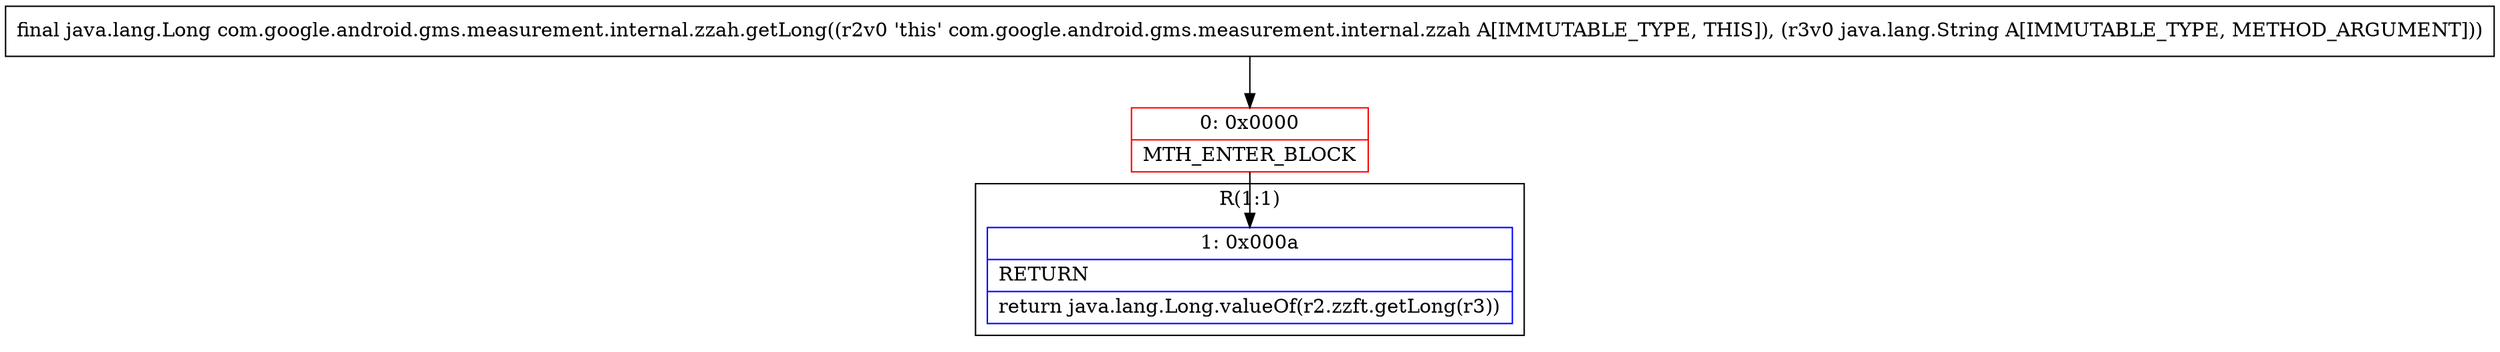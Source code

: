 digraph "CFG forcom.google.android.gms.measurement.internal.zzah.getLong(Ljava\/lang\/String;)Ljava\/lang\/Long;" {
subgraph cluster_Region_446165575 {
label = "R(1:1)";
node [shape=record,color=blue];
Node_1 [shape=record,label="{1\:\ 0x000a|RETURN\l|return java.lang.Long.valueOf(r2.zzft.getLong(r3))\l}"];
}
Node_0 [shape=record,color=red,label="{0\:\ 0x0000|MTH_ENTER_BLOCK\l}"];
MethodNode[shape=record,label="{final java.lang.Long com.google.android.gms.measurement.internal.zzah.getLong((r2v0 'this' com.google.android.gms.measurement.internal.zzah A[IMMUTABLE_TYPE, THIS]), (r3v0 java.lang.String A[IMMUTABLE_TYPE, METHOD_ARGUMENT])) }"];
MethodNode -> Node_0;
Node_0 -> Node_1;
}

